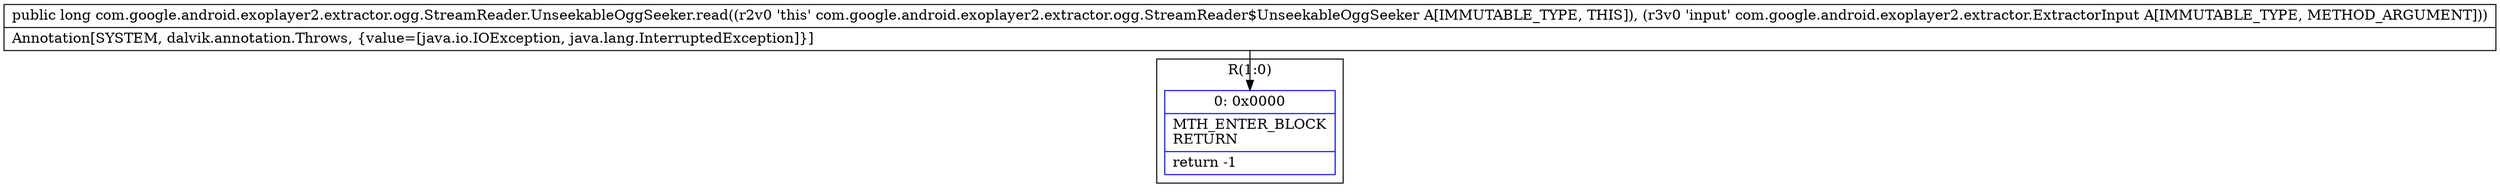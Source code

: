 digraph "CFG forcom.google.android.exoplayer2.extractor.ogg.StreamReader.UnseekableOggSeeker.read(Lcom\/google\/android\/exoplayer2\/extractor\/ExtractorInput;)J" {
subgraph cluster_Region_1279740531 {
label = "R(1:0)";
node [shape=record,color=blue];
Node_0 [shape=record,label="{0\:\ 0x0000|MTH_ENTER_BLOCK\lRETURN\l|return \-1\l}"];
}
MethodNode[shape=record,label="{public long com.google.android.exoplayer2.extractor.ogg.StreamReader.UnseekableOggSeeker.read((r2v0 'this' com.google.android.exoplayer2.extractor.ogg.StreamReader$UnseekableOggSeeker A[IMMUTABLE_TYPE, THIS]), (r3v0 'input' com.google.android.exoplayer2.extractor.ExtractorInput A[IMMUTABLE_TYPE, METHOD_ARGUMENT]))  | Annotation[SYSTEM, dalvik.annotation.Throws, \{value=[java.io.IOException, java.lang.InterruptedException]\}]\l}"];
MethodNode -> Node_0;
}

